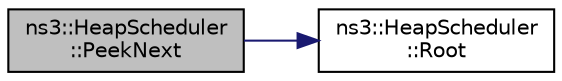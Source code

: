digraph "ns3::HeapScheduler::PeekNext"
{
  edge [fontname="Helvetica",fontsize="10",labelfontname="Helvetica",labelfontsize="10"];
  node [fontname="Helvetica",fontsize="10",shape=record];
  rankdir="LR";
  Node1 [label="ns3::HeapScheduler\l::PeekNext",height=0.2,width=0.4,color="black", fillcolor="grey75", style="filled", fontcolor="black"];
  Node1 -> Node2 [color="midnightblue",fontsize="10",style="solid"];
  Node2 [label="ns3::HeapScheduler\l::Root",height=0.2,width=0.4,color="black", fillcolor="white", style="filled",URL="$da/db2/classns3_1_1HeapScheduler.html#afed423f2a8e0e2a00d1d6b8449854505"];
}
